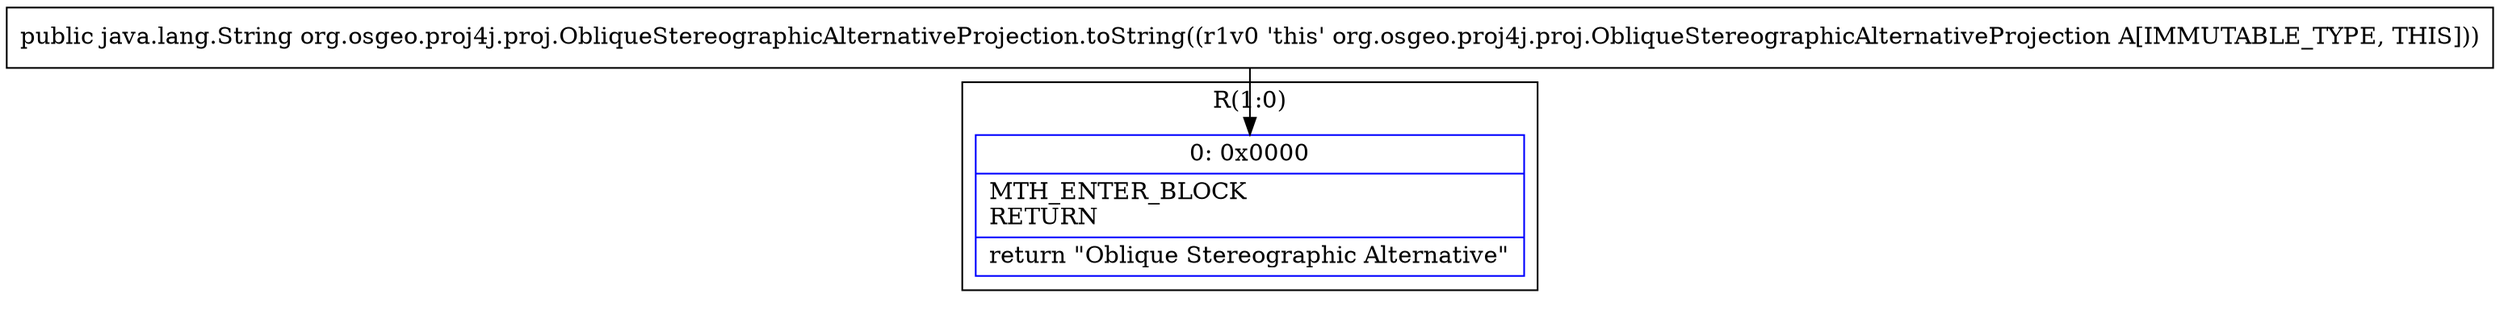 digraph "CFG fororg.osgeo.proj4j.proj.ObliqueStereographicAlternativeProjection.toString()Ljava\/lang\/String;" {
subgraph cluster_Region_918929220 {
label = "R(1:0)";
node [shape=record,color=blue];
Node_0 [shape=record,label="{0\:\ 0x0000|MTH_ENTER_BLOCK\lRETURN\l|return \"Oblique Stereographic Alternative\"\l}"];
}
MethodNode[shape=record,label="{public java.lang.String org.osgeo.proj4j.proj.ObliqueStereographicAlternativeProjection.toString((r1v0 'this' org.osgeo.proj4j.proj.ObliqueStereographicAlternativeProjection A[IMMUTABLE_TYPE, THIS])) }"];
MethodNode -> Node_0;
}

